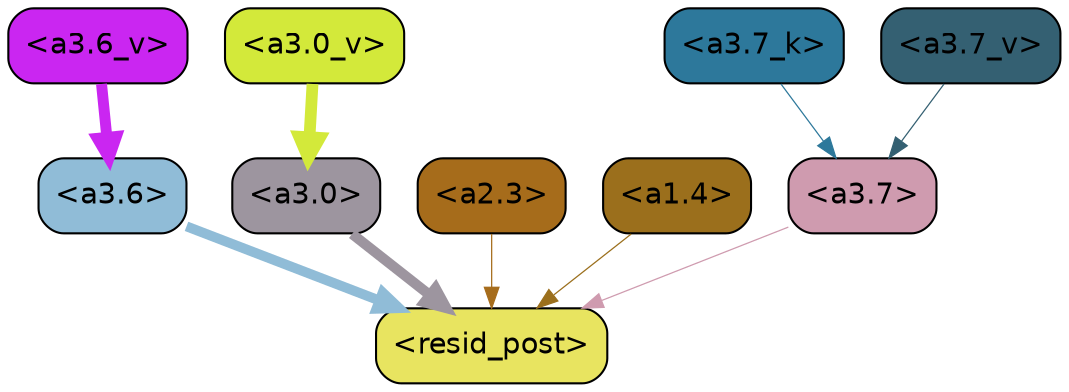 strict digraph "" {
	graph [bgcolor=transparent,
		layout=dot,
		overlap=false,
		splines=true
	];
	"<a3.7>"	[color=black,
		fillcolor="#cf9baf",
		fontname=Helvetica,
		shape=box,
		style="filled, rounded"];
	"<resid_post>"	[color=black,
		fillcolor="#e8e460",
		fontname=Helvetica,
		shape=box,
		style="filled, rounded"];
	"<a3.7>" -> "<resid_post>"	[color="#cf9baf",
		penwidth=0.6];
	"<a3.6>"	[color=black,
		fillcolor="#90bcd7",
		fontname=Helvetica,
		shape=box,
		style="filled, rounded"];
	"<a3.6>" -> "<resid_post>"	[color="#90bcd7",
		penwidth=4.753257989883423];
	"<a3.0>"	[color=black,
		fillcolor="#9d959f",
		fontname=Helvetica,
		shape=box,
		style="filled, rounded"];
	"<a3.0>" -> "<resid_post>"	[color="#9d959f",
		penwidth=4.90053927898407];
	"<a2.3>"	[color=black,
		fillcolor="#a66c1b",
		fontname=Helvetica,
		shape=box,
		style="filled, rounded"];
	"<a2.3>" -> "<resid_post>"	[color="#a66c1b",
		penwidth=0.6];
	"<a1.4>"	[color=black,
		fillcolor="#9b6f1c",
		fontname=Helvetica,
		shape=box,
		style="filled, rounded"];
	"<a1.4>" -> "<resid_post>"	[color="#9b6f1c",
		penwidth=0.6];
	"<a3.7_k>"	[color=black,
		fillcolor="#2d789b",
		fontname=Helvetica,
		shape=box,
		style="filled, rounded"];
	"<a3.7_k>" -> "<a3.7>"	[color="#2d789b",
		penwidth=0.6];
	"<a3.7_v>"	[color=black,
		fillcolor="#346072",
		fontname=Helvetica,
		shape=box,
		style="filled, rounded"];
	"<a3.7_v>" -> "<a3.7>"	[color="#346072",
		penwidth=0.6];
	"<a3.6_v>"	[color=black,
		fillcolor="#ca26f1",
		fontname=Helvetica,
		shape=box,
		style="filled, rounded"];
	"<a3.6_v>" -> "<a3.6>"	[color="#ca26f1",
		penwidth=5.2550448179244995];
	"<a3.0_v>"	[color=black,
		fillcolor="#d3e93a",
		fontname=Helvetica,
		shape=box,
		style="filled, rounded"];
	"<a3.0_v>" -> "<a3.0>"	[color="#d3e93a",
		penwidth=5.652270674705505];
}

